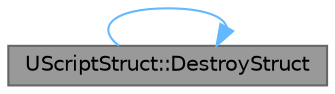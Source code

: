 digraph "UScriptStruct::DestroyStruct"
{
 // INTERACTIVE_SVG=YES
 // LATEX_PDF_SIZE
  bgcolor="transparent";
  edge [fontname=Helvetica,fontsize=10,labelfontname=Helvetica,labelfontsize=10];
  node [fontname=Helvetica,fontsize=10,shape=box,height=0.2,width=0.4];
  rankdir="LR";
  Node1 [id="Node000001",label="UScriptStruct::DestroyStruct",height=0.2,width=0.4,color="gray40", fillcolor="grey60", style="filled", fontcolor="black",tooltip="Destroy a struct in memory."];
  Node1 -> Node1 [id="edge1_Node000001_Node000001",color="steelblue1",style="solid",tooltip=" "];
}

